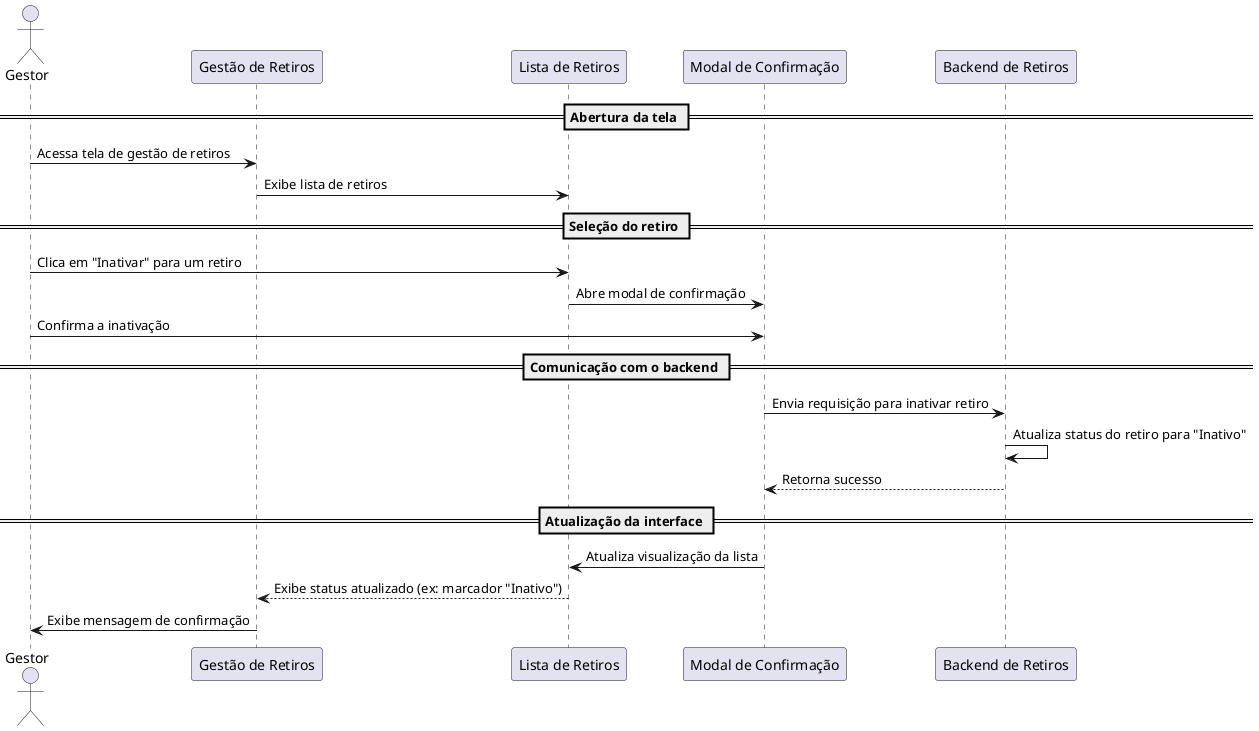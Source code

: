 @startuml name "Inativação de Retiro"
actor Gestor
participant "Gestão de Retiros" as Retreat
participant "Lista de Retiros" as Lista
participant "Modal de Confirmação" as Modal
participant "Backend de Retiros" as Backend

== Abertura da tela ==
Gestor -> Retreat : Acessa tela de gestão de retiros
Retreat -> Lista : Exibe lista de retiros

== Seleção do retiro ==
Gestor -> Lista : Clica em "Inativar" para um retiro
Lista -> Modal : Abre modal de confirmação
Gestor -> Modal : Confirma a inativação

== Comunicação com o backend ==
Modal -> Backend : Envia requisição para inativar retiro
Backend -> Backend : Atualiza status do retiro para "Inativo"
Backend --> Modal : Retorna sucesso

== Atualização da interface ==
Modal -> Lista : Atualiza visualização da lista
Lista --> Retreat : Exibe status atualizado (ex: marcador "Inativo")
Retreat -> Gestor : Exibe mensagem de confirmação
@enduml
